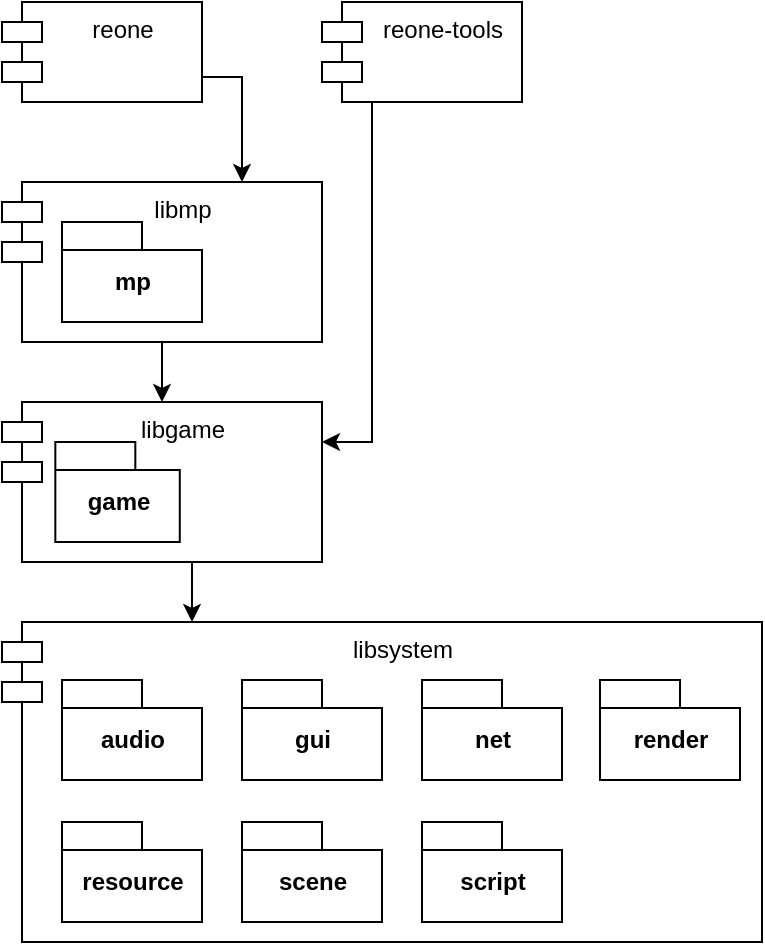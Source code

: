 <mxfile version="13.8.0" type="device"><diagram id="C5RBs43oDa-KdzZeNtuy" name="Page-1"><mxGraphModel dx="1422" dy="1931" grid="1" gridSize="10" guides="1" tooltips="1" connect="1" arrows="1" fold="1" page="1" pageScale="1" pageWidth="827" pageHeight="1169" math="0" shadow="0"><root><mxCell id="WIyWlLk6GJQsqaUBKTNV-0"/><mxCell id="WIyWlLk6GJQsqaUBKTNV-1" parent="WIyWlLk6GJQsqaUBKTNV-0"/><mxCell id="wTLT_p1KPuhMP4MYyWY3-8" value="" style="group" vertex="1" connectable="0" parent="WIyWlLk6GJQsqaUBKTNV-1"><mxGeometry x="40" y="-810" width="380" height="160" as="geometry"/></mxCell><mxCell id="wTLT_p1KPuhMP4MYyWY3-7" value="libsystem" style="shape=module;align=left;spacingLeft=20;align=center;verticalAlign=top;html=1;" vertex="1" parent="wTLT_p1KPuhMP4MYyWY3-8"><mxGeometry width="380" height="160" as="geometry"/></mxCell><mxCell id="JLfgbBbCc5jRT3OQYQu2-1" value="resource" style="shape=folder;fontStyle=1;spacingTop=10;tabWidth=40;tabHeight=14;tabPosition=left;html=1;" parent="wTLT_p1KPuhMP4MYyWY3-8" vertex="1"><mxGeometry x="30" y="100" width="70" height="50" as="geometry"/></mxCell><mxCell id="JLfgbBbCc5jRT3OQYQu2-2" value="render" style="shape=folder;fontStyle=1;spacingTop=10;tabWidth=40;tabHeight=14;tabPosition=left;html=1;" parent="wTLT_p1KPuhMP4MYyWY3-8" vertex="1"><mxGeometry x="299" y="29" width="70" height="50" as="geometry"/></mxCell><mxCell id="JLfgbBbCc5jRT3OQYQu2-3" value="audio" style="shape=folder;fontStyle=1;spacingTop=10;tabWidth=40;tabHeight=14;tabPosition=left;html=1;" parent="wTLT_p1KPuhMP4MYyWY3-8" vertex="1"><mxGeometry x="30" y="29" width="70" height="50" as="geometry"/></mxCell><mxCell id="JLfgbBbCc5jRT3OQYQu2-4" value="net" style="shape=folder;fontStyle=1;spacingTop=10;tabWidth=40;tabHeight=14;tabPosition=left;html=1;" parent="wTLT_p1KPuhMP4MYyWY3-8" vertex="1"><mxGeometry x="210" y="29" width="70" height="50" as="geometry"/></mxCell><mxCell id="JLfgbBbCc5jRT3OQYQu2-6" value="script" style="shape=folder;fontStyle=1;spacingTop=10;tabWidth=40;tabHeight=14;tabPosition=left;html=1;" parent="wTLT_p1KPuhMP4MYyWY3-8" vertex="1"><mxGeometry x="210" y="100" width="70" height="50" as="geometry"/></mxCell><mxCell id="JLfgbBbCc5jRT3OQYQu2-7" value="gui" style="shape=folder;fontStyle=1;spacingTop=10;tabWidth=40;tabHeight=14;tabPosition=left;html=1;" parent="wTLT_p1KPuhMP4MYyWY3-8" vertex="1"><mxGeometry x="120" y="29" width="70" height="50" as="geometry"/></mxCell><mxCell id="wTLT_p1KPuhMP4MYyWY3-3" value="scene" style="shape=folder;fontStyle=1;spacingTop=10;tabWidth=40;tabHeight=14;tabPosition=left;html=1;" vertex="1" parent="wTLT_p1KPuhMP4MYyWY3-8"><mxGeometry x="120" y="100" width="70" height="50" as="geometry"/></mxCell><mxCell id="wTLT_p1KPuhMP4MYyWY3-9" value="" style="group" vertex="1" connectable="0" parent="WIyWlLk6GJQsqaUBKTNV-1"><mxGeometry x="40" y="-920" width="160" height="80" as="geometry"/></mxCell><mxCell id="wTLT_p1KPuhMP4MYyWY3-6" value="libgame" style="shape=module;align=center;spacingLeft=20;align=center;verticalAlign=top;html=1;labelPosition=center;verticalLabelPosition=middle;" vertex="1" parent="wTLT_p1KPuhMP4MYyWY3-9"><mxGeometry width="160" height="80" as="geometry"/></mxCell><mxCell id="JLfgbBbCc5jRT3OQYQu2-5" value="game" style="shape=folder;fontStyle=1;spacingTop=10;tabWidth=40;tabHeight=14;tabPosition=left;html=1;" parent="wTLT_p1KPuhMP4MYyWY3-9" vertex="1"><mxGeometry x="26.667" y="20" width="62.222" height="50" as="geometry"/></mxCell><mxCell id="wTLT_p1KPuhMP4MYyWY3-40" style="edgeStyle=orthogonalEdgeStyle;rounded=0;orthogonalLoop=1;jettySize=auto;html=1;exitX=1;exitY=0.75;exitDx=0;exitDy=0;entryX=0.75;entryY=0;entryDx=0;entryDy=0;" edge="1" parent="WIyWlLk6GJQsqaUBKTNV-1" source="wTLT_p1KPuhMP4MYyWY3-14" target="wTLT_p1KPuhMP4MYyWY3-10"><mxGeometry relative="1" as="geometry"/></mxCell><mxCell id="wTLT_p1KPuhMP4MYyWY3-14" value="reone" style="shape=module;align=left;spacingLeft=20;align=center;verticalAlign=top;html=1;" vertex="1" parent="WIyWlLk6GJQsqaUBKTNV-1"><mxGeometry x="40" y="-1120" width="100" height="50" as="geometry"/></mxCell><mxCell id="wTLT_p1KPuhMP4MYyWY3-43" style="edgeStyle=orthogonalEdgeStyle;rounded=0;orthogonalLoop=1;jettySize=auto;html=1;exitX=0.25;exitY=1;exitDx=0;exitDy=0;entryX=1;entryY=0.25;entryDx=0;entryDy=0;" edge="1" parent="WIyWlLk6GJQsqaUBKTNV-1" source="wTLT_p1KPuhMP4MYyWY3-15" target="wTLT_p1KPuhMP4MYyWY3-6"><mxGeometry relative="1" as="geometry"/></mxCell><mxCell id="wTLT_p1KPuhMP4MYyWY3-15" value="reone-tools" style="shape=module;align=left;spacingLeft=20;align=center;verticalAlign=top;html=1;" vertex="1" parent="WIyWlLk6GJQsqaUBKTNV-1"><mxGeometry x="200" y="-1120" width="100" height="50" as="geometry"/></mxCell><mxCell id="wTLT_p1KPuhMP4MYyWY3-16" value="" style="group" vertex="1" connectable="0" parent="WIyWlLk6GJQsqaUBKTNV-1"><mxGeometry x="40" y="-1030" width="160" height="80" as="geometry"/></mxCell><mxCell id="wTLT_p1KPuhMP4MYyWY3-10" value="libmp" style="shape=module;align=left;spacingLeft=20;align=center;verticalAlign=top;html=1;" vertex="1" parent="wTLT_p1KPuhMP4MYyWY3-16"><mxGeometry width="160" height="80" as="geometry"/></mxCell><mxCell id="wTLT_p1KPuhMP4MYyWY3-11" value="mp" style="shape=folder;fontStyle=1;spacingTop=10;tabWidth=40;tabHeight=14;tabPosition=left;html=1;align=center;" vertex="1" parent="wTLT_p1KPuhMP4MYyWY3-16"><mxGeometry x="30" y="20" width="70" height="50" as="geometry"/></mxCell><mxCell id="wTLT_p1KPuhMP4MYyWY3-35" style="edgeStyle=orthogonalEdgeStyle;rounded=0;orthogonalLoop=1;jettySize=auto;html=1;exitX=0.5;exitY=1;exitDx=0;exitDy=0;entryX=0.25;entryY=0;entryDx=0;entryDy=0;" edge="1" parent="WIyWlLk6GJQsqaUBKTNV-1" source="wTLT_p1KPuhMP4MYyWY3-6" target="wTLT_p1KPuhMP4MYyWY3-7"><mxGeometry relative="1" as="geometry"/></mxCell><mxCell id="wTLT_p1KPuhMP4MYyWY3-36" style="edgeStyle=orthogonalEdgeStyle;rounded=0;orthogonalLoop=1;jettySize=auto;html=1;exitX=0.5;exitY=1;exitDx=0;exitDy=0;entryX=0.5;entryY=0;entryDx=0;entryDy=0;" edge="1" parent="WIyWlLk6GJQsqaUBKTNV-1" source="wTLT_p1KPuhMP4MYyWY3-10" target="wTLT_p1KPuhMP4MYyWY3-6"><mxGeometry relative="1" as="geometry"/></mxCell></root></mxGraphModel></diagram></mxfile>